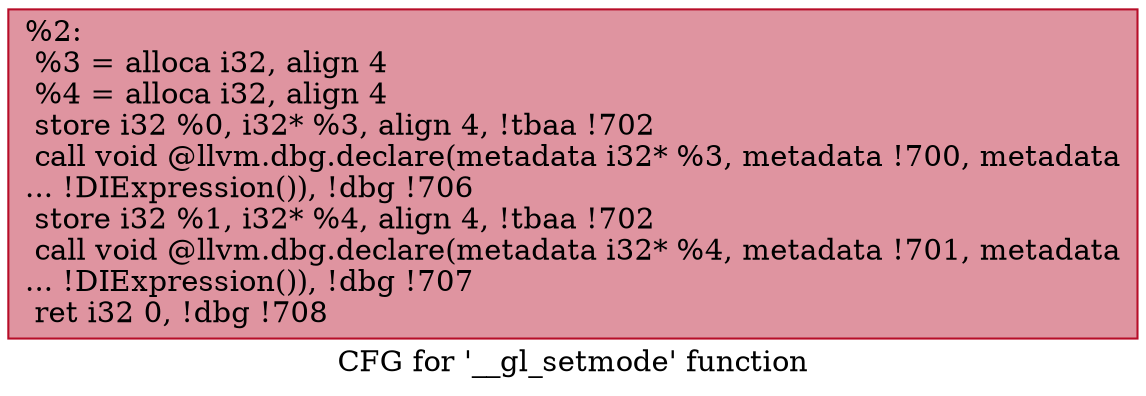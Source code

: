 digraph "CFG for '__gl_setmode' function" {
	label="CFG for '__gl_setmode' function";

	Node0x18b1c20 [shape=record,color="#b70d28ff", style=filled, fillcolor="#b70d2870",label="{%2:\l  %3 = alloca i32, align 4\l  %4 = alloca i32, align 4\l  store i32 %0, i32* %3, align 4, !tbaa !702\l  call void @llvm.dbg.declare(metadata i32* %3, metadata !700, metadata\l... !DIExpression()), !dbg !706\l  store i32 %1, i32* %4, align 4, !tbaa !702\l  call void @llvm.dbg.declare(metadata i32* %4, metadata !701, metadata\l... !DIExpression()), !dbg !707\l  ret i32 0, !dbg !708\l}"];
}
